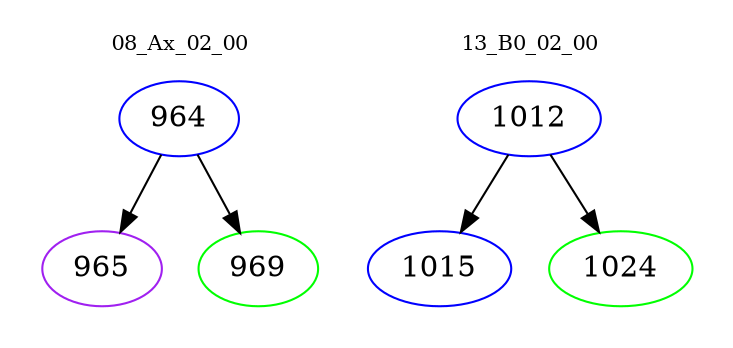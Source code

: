 digraph{
subgraph cluster_0 {
color = white
label = "08_Ax_02_00";
fontsize=10;
T0_964 [label="964", color="blue"]
T0_964 -> T0_965 [color="black"]
T0_965 [label="965", color="purple"]
T0_964 -> T0_969 [color="black"]
T0_969 [label="969", color="green"]
}
subgraph cluster_1 {
color = white
label = "13_B0_02_00";
fontsize=10;
T1_1012 [label="1012", color="blue"]
T1_1012 -> T1_1015 [color="black"]
T1_1015 [label="1015", color="blue"]
T1_1012 -> T1_1024 [color="black"]
T1_1024 [label="1024", color="green"]
}
}
